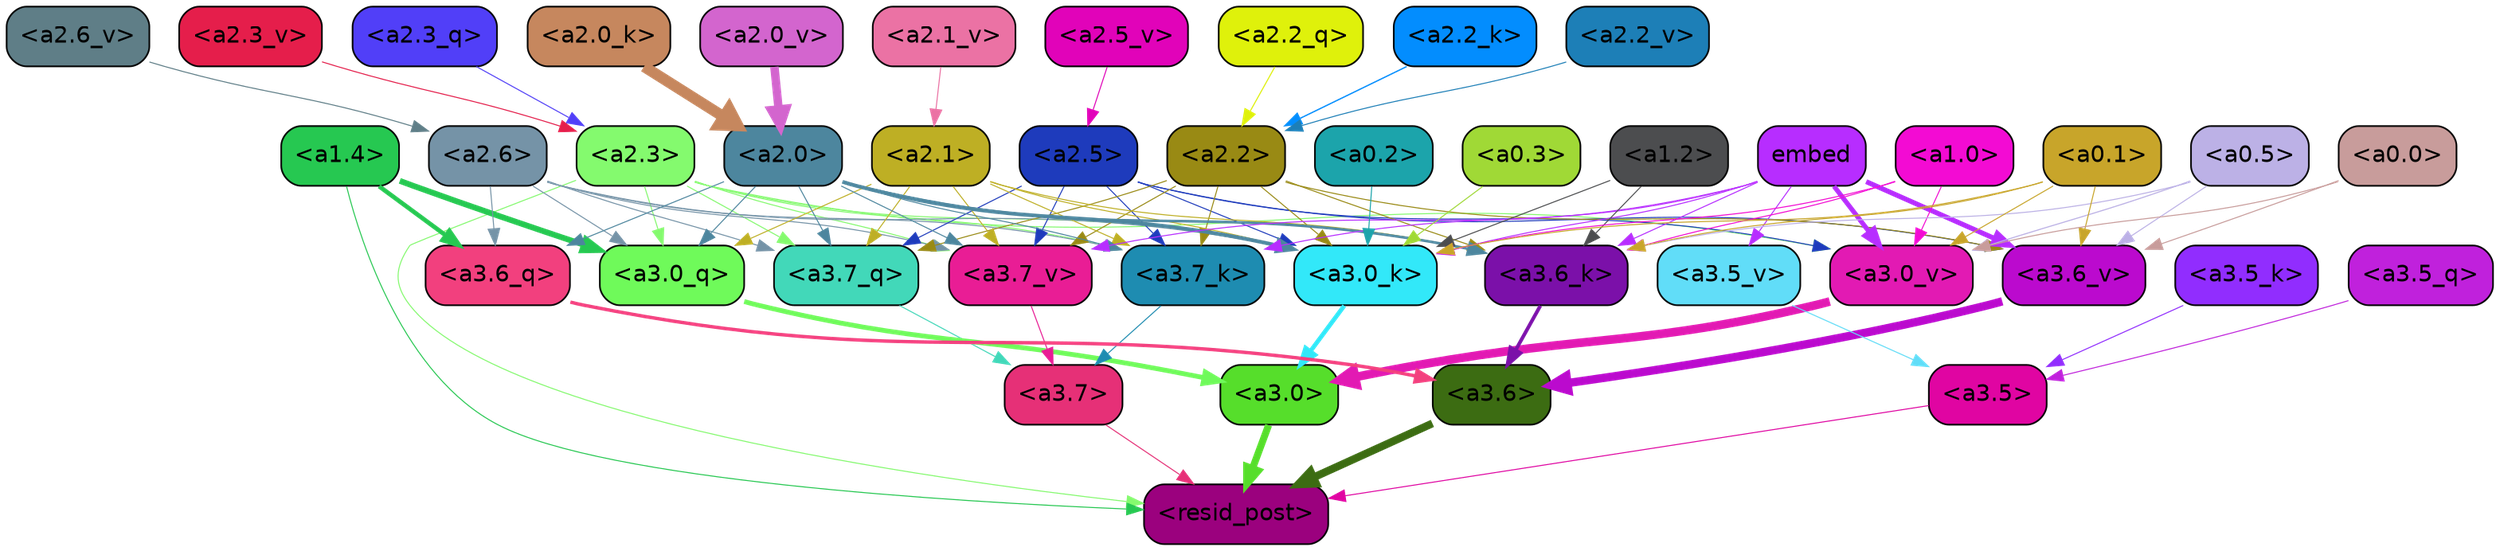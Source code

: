 strict digraph "" {
	graph [bgcolor=transparent,
		layout=dot,
		overlap=false,
		splines=true
	];
	"<a3.7>"	[color=black,
		fillcolor="#e63077",
		fontname=Helvetica,
		shape=box,
		style="filled, rounded"];
	"<resid_post>"	[color=black,
		fillcolor="#9b017e",
		fontname=Helvetica,
		shape=box,
		style="filled, rounded"];
	"<a3.7>" -> "<resid_post>"	[color="#e63077",
		penwidth=0.6];
	"<a3.6>"	[color=black,
		fillcolor="#3c6c12",
		fontname=Helvetica,
		shape=box,
		style="filled, rounded"];
	"<a3.6>" -> "<resid_post>"	[color="#3c6c12",
		penwidth=4.670643210411072];
	"<a3.5>"	[color=black,
		fillcolor="#e005a2",
		fontname=Helvetica,
		shape=box,
		style="filled, rounded"];
	"<a3.5>" -> "<resid_post>"	[color="#e005a2",
		penwidth=0.6];
	"<a3.0>"	[color=black,
		fillcolor="#56de2b",
		fontname=Helvetica,
		shape=box,
		style="filled, rounded"];
	"<a3.0>" -> "<resid_post>"	[color="#56de2b",
		penwidth=4.246885180473328];
	"<a2.3>"	[color=black,
		fillcolor="#84fa6e",
		fontname=Helvetica,
		shape=box,
		style="filled, rounded"];
	"<a2.3>" -> "<resid_post>"	[color="#84fa6e",
		penwidth=0.6];
	"<a3.7_q>"	[color=black,
		fillcolor="#42d8b9",
		fontname=Helvetica,
		shape=box,
		style="filled, rounded"];
	"<a2.3>" -> "<a3.7_q>"	[color="#84fa6e",
		penwidth=0.6];
	"<a3.0_q>"	[color=black,
		fillcolor="#6ffa5a",
		fontname=Helvetica,
		shape=box,
		style="filled, rounded"];
	"<a2.3>" -> "<a3.0_q>"	[color="#84fa6e",
		penwidth=0.6];
	"<a3.7_k>"	[color=black,
		fillcolor="#1e8cb1",
		fontname=Helvetica,
		shape=box,
		style="filled, rounded"];
	"<a2.3>" -> "<a3.7_k>"	[color="#84fa6e",
		penwidth=0.6];
	"<a3.0_k>"	[color=black,
		fillcolor="#32e8f9",
		fontname=Helvetica,
		shape=box,
		style="filled, rounded"];
	"<a2.3>" -> "<a3.0_k>"	[color="#84fa6e",
		penwidth=0.6];
	"<a3.7_v>"	[color=black,
		fillcolor="#e91d95",
		fontname=Helvetica,
		shape=box,
		style="filled, rounded"];
	"<a2.3>" -> "<a3.7_v>"	[color="#84fa6e",
		penwidth=0.6];
	"<a3.0_v>"	[color=black,
		fillcolor="#e21ab3",
		fontname=Helvetica,
		shape=box,
		style="filled, rounded"];
	"<a2.3>" -> "<a3.0_v>"	[color="#84fa6e",
		penwidth=0.6];
	"<a1.4>"	[color=black,
		fillcolor="#26c851",
		fontname=Helvetica,
		shape=box,
		style="filled, rounded"];
	"<a1.4>" -> "<resid_post>"	[color="#26c851",
		penwidth=0.6];
	"<a3.6_q>"	[color=black,
		fillcolor="#f2407e",
		fontname=Helvetica,
		shape=box,
		style="filled, rounded"];
	"<a1.4>" -> "<a3.6_q>"	[color="#26c851",
		penwidth=2.6487714648246765];
	"<a1.4>" -> "<a3.0_q>"	[color="#26c851",
		penwidth=3.477886103093624];
	"<a3.7_q>" -> "<a3.7>"	[color="#42d8b9",
		penwidth=0.6];
	"<a3.6_q>" -> "<a3.6>"	[color="#f2407e",
		penwidth=2.03758105635643];
	"<a3.5_q>"	[color=black,
		fillcolor="#c021dc",
		fontname=Helvetica,
		shape=box,
		style="filled, rounded"];
	"<a3.5_q>" -> "<a3.5>"	[color="#c021dc",
		penwidth=0.6];
	"<a3.0_q>" -> "<a3.0>"	[color="#6ffa5a",
		penwidth=2.8638100624084473];
	"<a3.7_k>" -> "<a3.7>"	[color="#1e8cb1",
		penwidth=0.6];
	"<a3.6_k>"	[color=black,
		fillcolor="#7b10a9",
		fontname=Helvetica,
		shape=box,
		style="filled, rounded"];
	"<a3.6_k>" -> "<a3.6>"	[color="#7b10a9",
		penwidth=2.174198240041733];
	"<a3.5_k>"	[color=black,
		fillcolor="#912dfe",
		fontname=Helvetica,
		shape=box,
		style="filled, rounded"];
	"<a3.5_k>" -> "<a3.5>"	[color="#912dfe",
		penwidth=0.6];
	"<a3.0_k>" -> "<a3.0>"	[color="#32e8f9",
		penwidth=2.6274144649505615];
	"<a3.7_v>" -> "<a3.7>"	[color="#e91d95",
		penwidth=0.6];
	"<a3.6_v>"	[color=black,
		fillcolor="#bb0ace",
		fontname=Helvetica,
		shape=box,
		style="filled, rounded"];
	"<a3.6_v>" -> "<a3.6>"	[color="#bb0ace",
		penwidth=5.002329230308533];
	"<a3.5_v>"	[color=black,
		fillcolor="#61ddf8",
		fontname=Helvetica,
		shape=box,
		style="filled, rounded"];
	"<a3.5_v>" -> "<a3.5>"	[color="#61ddf8",
		penwidth=0.6];
	"<a3.0_v>" -> "<a3.0>"	[color="#e21ab3",
		penwidth=5.188832879066467];
	"<a2.6>"	[color=black,
		fillcolor="#7593a7",
		fontname=Helvetica,
		shape=box,
		style="filled, rounded"];
	"<a2.6>" -> "<a3.7_q>"	[color="#7593a7",
		penwidth=0.6];
	"<a2.6>" -> "<a3.6_q>"	[color="#7593a7",
		penwidth=0.6];
	"<a2.6>" -> "<a3.0_q>"	[color="#7593a7",
		penwidth=0.6];
	"<a2.6>" -> "<a3.7_k>"	[color="#7593a7",
		penwidth=0.6];
	"<a2.6>" -> "<a3.0_k>"	[color="#7593a7",
		penwidth=0.6];
	"<a2.6>" -> "<a3.7_v>"	[color="#7593a7",
		penwidth=0.6];
	"<a2.5>"	[color=black,
		fillcolor="#1e3bbc",
		fontname=Helvetica,
		shape=box,
		style="filled, rounded"];
	"<a2.5>" -> "<a3.7_q>"	[color="#1e3bbc",
		penwidth=0.6];
	"<a2.5>" -> "<a3.7_k>"	[color="#1e3bbc",
		penwidth=0.6];
	"<a2.5>" -> "<a3.0_k>"	[color="#1e3bbc",
		penwidth=0.6];
	"<a2.5>" -> "<a3.7_v>"	[color="#1e3bbc",
		penwidth=0.6];
	"<a2.5>" -> "<a3.6_v>"	[color="#1e3bbc",
		penwidth=0.6];
	"<a2.5>" -> "<a3.0_v>"	[color="#1e3bbc",
		penwidth=0.6];
	"<a2.2>"	[color=black,
		fillcolor="#998a14",
		fontname=Helvetica,
		shape=box,
		style="filled, rounded"];
	"<a2.2>" -> "<a3.7_q>"	[color="#998a14",
		penwidth=0.6];
	"<a2.2>" -> "<a3.7_k>"	[color="#998a14",
		penwidth=0.6];
	"<a2.2>" -> "<a3.6_k>"	[color="#998a14",
		penwidth=0.6];
	"<a2.2>" -> "<a3.0_k>"	[color="#998a14",
		penwidth=0.6];
	"<a2.2>" -> "<a3.7_v>"	[color="#998a14",
		penwidth=0.6];
	"<a2.2>" -> "<a3.6_v>"	[color="#998a14",
		penwidth=0.6];
	"<a2.1>"	[color=black,
		fillcolor="#beaf24",
		fontname=Helvetica,
		shape=box,
		style="filled, rounded"];
	"<a2.1>" -> "<a3.7_q>"	[color="#beaf24",
		penwidth=0.6];
	"<a2.1>" -> "<a3.0_q>"	[color="#beaf24",
		penwidth=0.6];
	"<a2.1>" -> "<a3.7_k>"	[color="#beaf24",
		penwidth=0.6];
	"<a2.1>" -> "<a3.6_k>"	[color="#beaf24",
		penwidth=0.6];
	"<a2.1>" -> "<a3.0_k>"	[color="#beaf24",
		penwidth=0.6];
	"<a2.1>" -> "<a3.7_v>"	[color="#beaf24",
		penwidth=0.6];
	"<a2.0>"	[color=black,
		fillcolor="#4d869e",
		fontname=Helvetica,
		shape=box,
		style="filled, rounded"];
	"<a2.0>" -> "<a3.7_q>"	[color="#4d869e",
		penwidth=0.6];
	"<a2.0>" -> "<a3.6_q>"	[color="#4d869e",
		penwidth=0.6];
	"<a2.0>" -> "<a3.0_q>"	[color="#4d869e",
		penwidth=0.6];
	"<a2.0>" -> "<a3.7_k>"	[color="#4d869e",
		penwidth=0.6];
	"<a2.0>" -> "<a3.6_k>"	[color="#4d869e",
		penwidth=1.5417278409004211];
	"<a2.0>" -> "<a3.0_k>"	[color="#4d869e",
		penwidth=2.23091459274292];
	"<a2.0>" -> "<a3.7_v>"	[color="#4d869e",
		penwidth=0.6];
	embed	[color=black,
		fillcolor="#b72dff",
		fontname=Helvetica,
		shape=box,
		style="filled, rounded"];
	embed -> "<a3.7_k>"	[color="#b72dff",
		penwidth=0.6];
	embed -> "<a3.6_k>"	[color="#b72dff",
		penwidth=0.6];
	embed -> "<a3.0_k>"	[color="#b72dff",
		penwidth=0.6];
	embed -> "<a3.7_v>"	[color="#b72dff",
		penwidth=0.6];
	embed -> "<a3.6_v>"	[color="#b72dff",
		penwidth=2.9511587619781494];
	embed -> "<a3.5_v>"	[color="#b72dff",
		penwidth=0.6];
	embed -> "<a3.0_v>"	[color="#b72dff",
		penwidth=2.8577730655670166];
	"<a1.2>"	[color=black,
		fillcolor="#4c4d4f",
		fontname=Helvetica,
		shape=box,
		style="filled, rounded"];
	"<a1.2>" -> "<a3.6_k>"	[color="#4c4d4f",
		penwidth=0.6];
	"<a1.2>" -> "<a3.0_k>"	[color="#4c4d4f",
		penwidth=0.6];
	"<a1.0>"	[color=black,
		fillcolor="#f30bd3",
		fontname=Helvetica,
		shape=box,
		style="filled, rounded"];
	"<a1.0>" -> "<a3.6_k>"	[color="#f30bd3",
		penwidth=0.6];
	"<a1.0>" -> "<a3.0_k>"	[color="#f30bd3",
		penwidth=0.6];
	"<a1.0>" -> "<a3.0_v>"	[color="#f30bd3",
		penwidth=0.6];
	"<a0.5>"	[color=black,
		fillcolor="#bcb1e6",
		fontname=Helvetica,
		shape=box,
		style="filled, rounded"];
	"<a0.5>" -> "<a3.6_k>"	[color="#bcb1e6",
		penwidth=0.6];
	"<a0.5>" -> "<a3.6_v>"	[color="#bcb1e6",
		penwidth=0.6];
	"<a0.5>" -> "<a3.0_v>"	[color="#bcb1e6",
		penwidth=0.6446345448493958];
	"<a0.1>"	[color=black,
		fillcolor="#c8a52a",
		fontname=Helvetica,
		shape=box,
		style="filled, rounded"];
	"<a0.1>" -> "<a3.6_k>"	[color="#c8a52a",
		penwidth=0.6];
	"<a0.1>" -> "<a3.0_k>"	[color="#c8a52a",
		penwidth=0.6];
	"<a0.1>" -> "<a3.6_v>"	[color="#c8a52a",
		penwidth=0.6];
	"<a0.1>" -> "<a3.0_v>"	[color="#c8a52a",
		penwidth=0.6];
	"<a0.3>"	[color=black,
		fillcolor="#a0d936",
		fontname=Helvetica,
		shape=box,
		style="filled, rounded"];
	"<a0.3>" -> "<a3.0_k>"	[color="#a0d936",
		penwidth=0.6];
	"<a0.2>"	[color=black,
		fillcolor="#1ca4ab",
		fontname=Helvetica,
		shape=box,
		style="filled, rounded"];
	"<a0.2>" -> "<a3.0_k>"	[color="#1ca4ab",
		penwidth=0.6];
	"<a0.0>"	[color=black,
		fillcolor="#c89c9b",
		fontname=Helvetica,
		shape=box,
		style="filled, rounded"];
	"<a0.0>" -> "<a3.6_v>"	[color="#c89c9b",
		penwidth=0.6];
	"<a0.0>" -> "<a3.0_v>"	[color="#c89c9b",
		penwidth=0.6];
	"<a2.3_q>"	[color=black,
		fillcolor="#513ff8",
		fontname=Helvetica,
		shape=box,
		style="filled, rounded"];
	"<a2.3_q>" -> "<a2.3>"	[color="#513ff8",
		penwidth=0.6];
	"<a2.2_q>"	[color=black,
		fillcolor="#dff10b",
		fontname=Helvetica,
		shape=box,
		style="filled, rounded"];
	"<a2.2_q>" -> "<a2.2>"	[color="#dff10b",
		penwidth=0.6407594680786133];
	"<a2.2_k>"	[color=black,
		fillcolor="#038dfe",
		fontname=Helvetica,
		shape=box,
		style="filled, rounded"];
	"<a2.2_k>" -> "<a2.2>"	[color="#038dfe",
		penwidth=0.7811911106109619];
	"<a2.0_k>"	[color=black,
		fillcolor="#c6875e",
		fontname=Helvetica,
		shape=box,
		style="filled, rounded"];
	"<a2.0_k>" -> "<a2.0>"	[color="#c6875e",
		penwidth=6.657835483551025];
	"<a2.6_v>"	[color=black,
		fillcolor="#5f7e87",
		fontname=Helvetica,
		shape=box,
		style="filled, rounded"];
	"<a2.6_v>" -> "<a2.6>"	[color="#5f7e87",
		penwidth=0.6];
	"<a2.5_v>"	[color=black,
		fillcolor="#e103b9",
		fontname=Helvetica,
		shape=box,
		style="filled, rounded"];
	"<a2.5_v>" -> "<a2.5>"	[color="#e103b9",
		penwidth=0.6];
	"<a2.3_v>"	[color=black,
		fillcolor="#e51e4b",
		fontname=Helvetica,
		shape=box,
		style="filled, rounded"];
	"<a2.3_v>" -> "<a2.3>"	[color="#e51e4b",
		penwidth=0.6];
	"<a2.2_v>"	[color=black,
		fillcolor="#1d7fb7",
		fontname=Helvetica,
		shape=box,
		style="filled, rounded"];
	"<a2.2_v>" -> "<a2.2>"	[color="#1d7fb7",
		penwidth=0.6];
	"<a2.1_v>"	[color=black,
		fillcolor="#eb72a4",
		fontname=Helvetica,
		shape=box,
		style="filled, rounded"];
	"<a2.1_v>" -> "<a2.1>"	[color="#eb72a4",
		penwidth=0.6];
	"<a2.0_v>"	[color=black,
		fillcolor="#d365ce",
		fontname=Helvetica,
		shape=box,
		style="filled, rounded"];
	"<a2.0_v>" -> "<a2.0>"	[color="#d365ce",
		penwidth=5.070239782333374];
}

